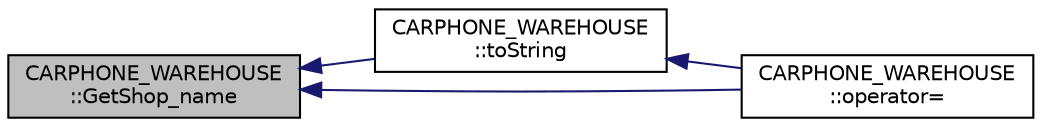 digraph "CARPHONE_WAREHOUSE::GetShop_name"
{
  edge [fontname="Helvetica",fontsize="10",labelfontname="Helvetica",labelfontsize="10"];
  node [fontname="Helvetica",fontsize="10",shape=record];
  rankdir="LR";
  Node1 [label="CARPHONE_WAREHOUSE\l::GetShop_name",height=0.2,width=0.4,color="black", fillcolor="grey75", style="filled", fontcolor="black"];
  Node1 -> Node2 [dir="back",color="midnightblue",fontsize="10",style="solid",fontname="Helvetica"];
  Node2 [label="CARPHONE_WAREHOUSE\l::toString",height=0.2,width=0.4,color="black", fillcolor="white", style="filled",URL="$class_c_a_r_p_h_o_n_e___w_a_r_e_h_o_u_s_e.html#a4d96bb512ffcd1e0b13f632cb7fd242b",tooltip="_cast, is use to cast bak the std::shared_ptr<OSTM> to the required type "];
  Node2 -> Node3 [dir="back",color="midnightblue",fontsize="10",style="solid",fontname="Helvetica"];
  Node3 [label="CARPHONE_WAREHOUSE\l::operator=",height=0.2,width=0.4,color="black", fillcolor="white", style="filled",URL="$class_c_a_r_p_h_o_n_e___w_a_r_e_h_o_u_s_e.html#a8d5661ef7c79d7527967c61654ebb612"];
  Node1 -> Node3 [dir="back",color="midnightblue",fontsize="10",style="solid",fontname="Helvetica"];
}
